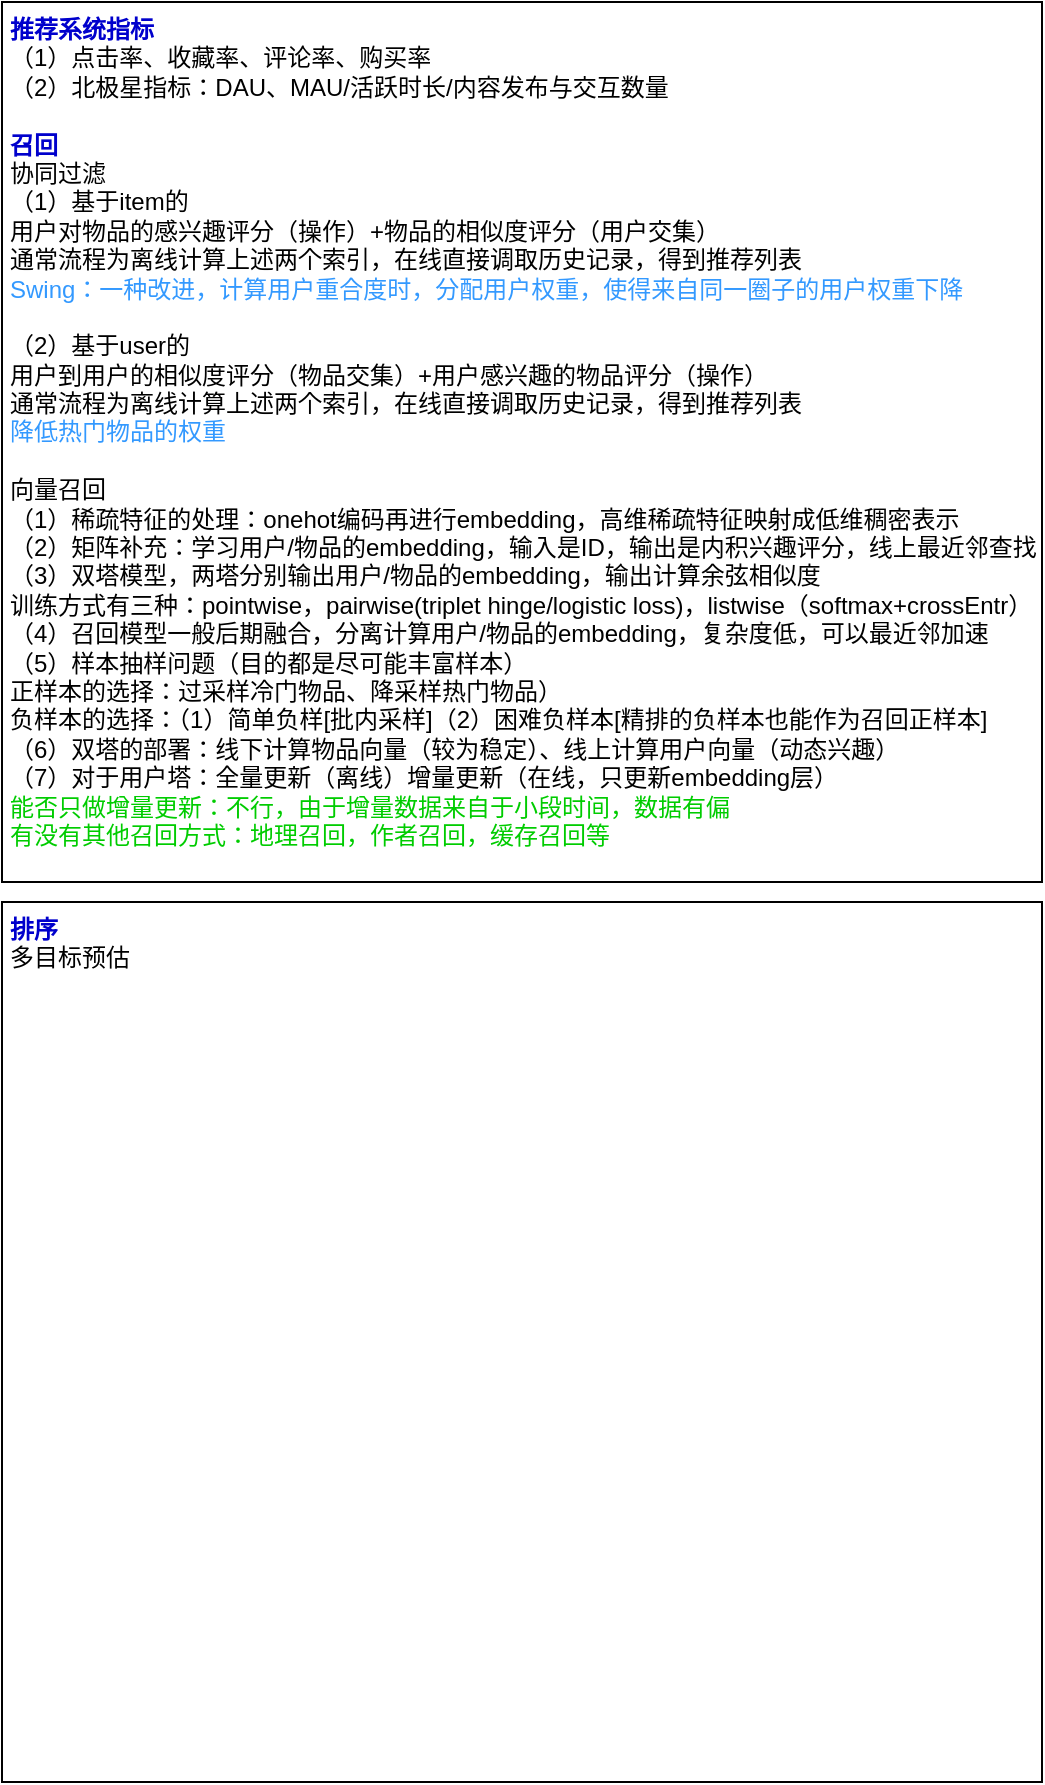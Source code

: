 <mxfile version="24.7.8">
  <diagram name="第 1 页" id="AiaPfwQ8ZB_q4ICawF4f">
    <mxGraphModel dx="1192" dy="433" grid="1" gridSize="10" guides="1" tooltips="1" connect="1" arrows="1" fold="1" page="0" pageScale="1" pageWidth="827" pageHeight="1169" math="0" shadow="0">
      <root>
        <mxCell id="0" />
        <mxCell id="1" parent="0" />
        <mxCell id="HHJjZqQia4V-BNCQ1dfP-1" value="&lt;font color=&quot;#0000cc&quot;&gt;&lt;b&gt;推荐系统指标&lt;/b&gt;&lt;/font&gt;&lt;div&gt;（1）点击率、收藏率、评论率、购买率&lt;/div&gt;&lt;div&gt;（2）北极星指标：DAU、MAU/活跃时长/内容发布与交互数量&lt;/div&gt;&lt;div&gt;&lt;br&gt;&lt;/div&gt;&lt;div&gt;&lt;font color=&quot;#0000cc&quot;&gt;&lt;b&gt;召回&lt;/b&gt;&lt;/font&gt;&lt;/div&gt;&lt;div&gt;协同过滤&lt;/div&gt;&lt;div&gt;（1）基于item的&lt;/div&gt;&lt;div&gt;用户对物品的感兴趣评分（操作）+物品的相似度评分（用户交集）&lt;/div&gt;&lt;div&gt;通常流程为离线计算上述两个索引，在线直接调取历史记录，得到推荐列表&lt;/div&gt;&lt;div&gt;&lt;font color=&quot;#3399ff&quot;&gt;Swing：一种改进，计算用户重合度时，分配用户权重，使得来自同一圈子的用户权重下降&lt;/font&gt;&lt;/div&gt;&lt;div&gt;&lt;br&gt;&lt;/div&gt;&lt;div&gt;（2）基于user的&lt;/div&gt;&lt;div&gt;用户到用户的相似度评分（物品交集）+用户感兴趣的物品评分（操作）&lt;/div&gt;&lt;div&gt;通常流程为离线计算上述两个索引，在线直接调取历史记录，得到推荐列表&lt;br&gt;&lt;/div&gt;&lt;div&gt;&lt;font color=&quot;#3399ff&quot;&gt;降低热门物品的权重&lt;/font&gt;&lt;/div&gt;&lt;div&gt;&lt;br&gt;&lt;/div&gt;&lt;div&gt;向量召回&lt;/div&gt;&lt;div&gt;（1）稀疏特征的处理：onehot编码再进行embedding，高维稀疏特征映射成低维稠密表示&lt;/div&gt;&lt;div&gt;（2）矩阵补充：学习用户/物品的embedding，输入是ID，输出是内积兴趣评分，线上最近邻查找&lt;/div&gt;&lt;div&gt;（3）双塔模型，两塔分别输出用户/物品的embedding，输出计算余弦相似度&lt;/div&gt;&lt;div&gt;训练方式有三种：pointwise，pairwise(triplet hinge/logistic loss)，listwise（softmax+crossEntr）&lt;/div&gt;&lt;div&gt;（4）召回模型一般后期融合，分离计算用户/物品的embedding，复杂度低，可以最近邻加速&lt;/div&gt;&lt;div&gt;（5）样本抽样问题（目的都是尽可能丰富样本）&lt;/div&gt;&lt;div&gt;正样本的选择：过采样冷门物品、降采样热门物品）&lt;/div&gt;&lt;div&gt;负样本的选择：&lt;span style=&quot;background-color: initial;&quot;&gt;（1）简单负样[批内采样]（2）困难负样本[精排的负样本也能作为召回正样本]&lt;/span&gt;&lt;/div&gt;&lt;div&gt;&lt;span style=&quot;background-color: initial;&quot;&gt;（6）双塔的部署：线下计算物品向量（较为稳定）、线上计算用户向量（动态兴趣）&lt;/span&gt;&lt;/div&gt;&lt;div&gt;&lt;span style=&quot;background-color: initial;&quot;&gt;（7）对于用户塔：全量更新（离线）增量更新（在线，只更新embedding层）&lt;/span&gt;&lt;/div&gt;&lt;div&gt;&lt;span style=&quot;background-color: initial;&quot;&gt;&lt;font color=&quot;#00cc00&quot;&gt;能否只做增量更新：不行，由于增量数据来自于小段时间，数据有偏&lt;/font&gt;&lt;/span&gt;&lt;/div&gt;&lt;div&gt;&lt;span style=&quot;background-color: initial;&quot;&gt;&lt;font color=&quot;#00cc00&quot;&gt;有没有其他召回方式：地理召回，作者召回，缓存召回等&lt;/font&gt;&lt;/span&gt;&lt;/div&gt;&lt;div&gt;&lt;span style=&quot;background-color: initial;&quot;&gt;&lt;font color=&quot;#00cc00&quot;&gt;&lt;br&gt;&lt;/font&gt;&lt;/span&gt;&lt;/div&gt;&lt;div&gt;&lt;span style=&quot;background-color: initial;&quot;&gt;&lt;font color=&quot;#ff3333&quot;&gt;&lt;br&gt;&lt;/font&gt;&lt;/span&gt;&lt;/div&gt;&lt;div&gt;&lt;span style=&quot;background-color: initial;&quot;&gt;&lt;br&gt;&lt;/span&gt;&lt;/div&gt;&lt;div&gt;&lt;br&gt;&lt;/div&gt;" style="rounded=0;whiteSpace=wrap;html=1;align=left;verticalAlign=top;spacingLeft=2;" vertex="1" parent="1">
          <mxGeometry x="-210" y="120" width="520" height="440" as="geometry" />
        </mxCell>
        <mxCell id="HHJjZqQia4V-BNCQ1dfP-2" value="&lt;div&gt;&lt;font color=&quot;#0000cc&quot;&gt;&lt;b&gt;排序&lt;/b&gt;&lt;/font&gt;&lt;/div&gt;&lt;div&gt;多目标预估&lt;/div&gt;&lt;div&gt;&lt;br&gt;&lt;/div&gt;&lt;div&gt;&lt;br&gt;&lt;/div&gt;" style="rounded=0;whiteSpace=wrap;html=1;align=left;verticalAlign=top;spacingLeft=2;" vertex="1" parent="1">
          <mxGeometry x="-210" y="570" width="520" height="440" as="geometry" />
        </mxCell>
      </root>
    </mxGraphModel>
  </diagram>
</mxfile>
